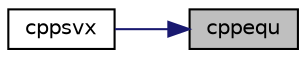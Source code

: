 digraph "cppequ"
{
 // LATEX_PDF_SIZE
  edge [fontname="Helvetica",fontsize="10",labelfontname="Helvetica",labelfontsize="10"];
  node [fontname="Helvetica",fontsize="10",shape=record];
  rankdir="RL";
  Node1 [label="cppequ",height=0.2,width=0.4,color="black", fillcolor="grey75", style="filled", fontcolor="black",tooltip="CPPEQU"];
  Node1 -> Node2 [dir="back",color="midnightblue",fontsize="10",style="solid",fontname="Helvetica"];
  Node2 [label="cppsvx",height=0.2,width=0.4,color="black", fillcolor="white", style="filled",URL="$cppsvx_8f.html#a05828086b02ef88bdee1ed58fe839573",tooltip="CPPSVX computes the solution to system of linear equations A * X = B for OTHER matrices"];
}
